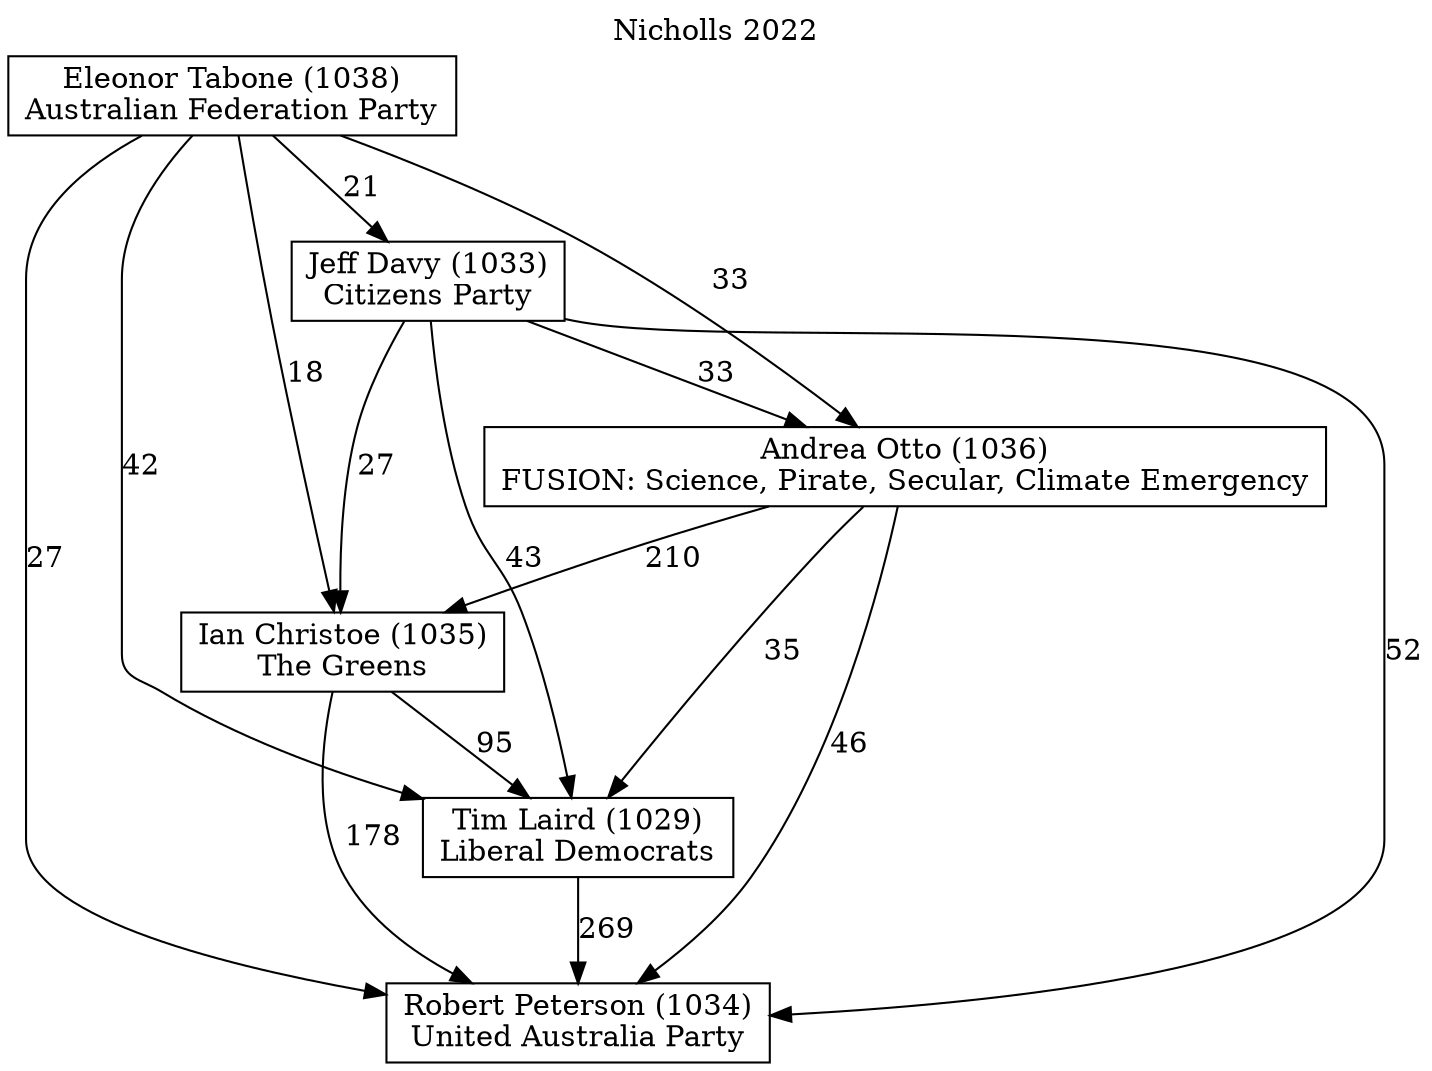 // House preference flow
digraph "Robert Peterson (1034)_Nicholls_2022" {
	graph [label="Nicholls 2022" labelloc=t mclimit=2]
	node [shape=box]
	"Robert Peterson (1034)" [label="Robert Peterson (1034)
United Australia Party"]
	"Tim Laird (1029)" [label="Tim Laird (1029)
Liberal Democrats"]
	"Ian Christoe (1035)" [label="Ian Christoe (1035)
The Greens"]
	"Andrea Otto (1036)" [label="Andrea Otto (1036)
FUSION: Science, Pirate, Secular, Climate Emergency"]
	"Jeff Davy (1033)" [label="Jeff Davy (1033)
Citizens Party"]
	"Eleonor Tabone (1038)" [label="Eleonor Tabone (1038)
Australian Federation Party"]
	"Tim Laird (1029)" -> "Robert Peterson (1034)" [label=269]
	"Ian Christoe (1035)" -> "Tim Laird (1029)" [label=95]
	"Andrea Otto (1036)" -> "Ian Christoe (1035)" [label=210]
	"Jeff Davy (1033)" -> "Andrea Otto (1036)" [label=33]
	"Eleonor Tabone (1038)" -> "Jeff Davy (1033)" [label=21]
	"Ian Christoe (1035)" -> "Robert Peterson (1034)" [label=178]
	"Andrea Otto (1036)" -> "Robert Peterson (1034)" [label=46]
	"Jeff Davy (1033)" -> "Robert Peterson (1034)" [label=52]
	"Eleonor Tabone (1038)" -> "Robert Peterson (1034)" [label=27]
	"Eleonor Tabone (1038)" -> "Andrea Otto (1036)" [label=33]
	"Jeff Davy (1033)" -> "Ian Christoe (1035)" [label=27]
	"Eleonor Tabone (1038)" -> "Ian Christoe (1035)" [label=18]
	"Andrea Otto (1036)" -> "Tim Laird (1029)" [label=35]
	"Jeff Davy (1033)" -> "Tim Laird (1029)" [label=43]
	"Eleonor Tabone (1038)" -> "Tim Laird (1029)" [label=42]
}
